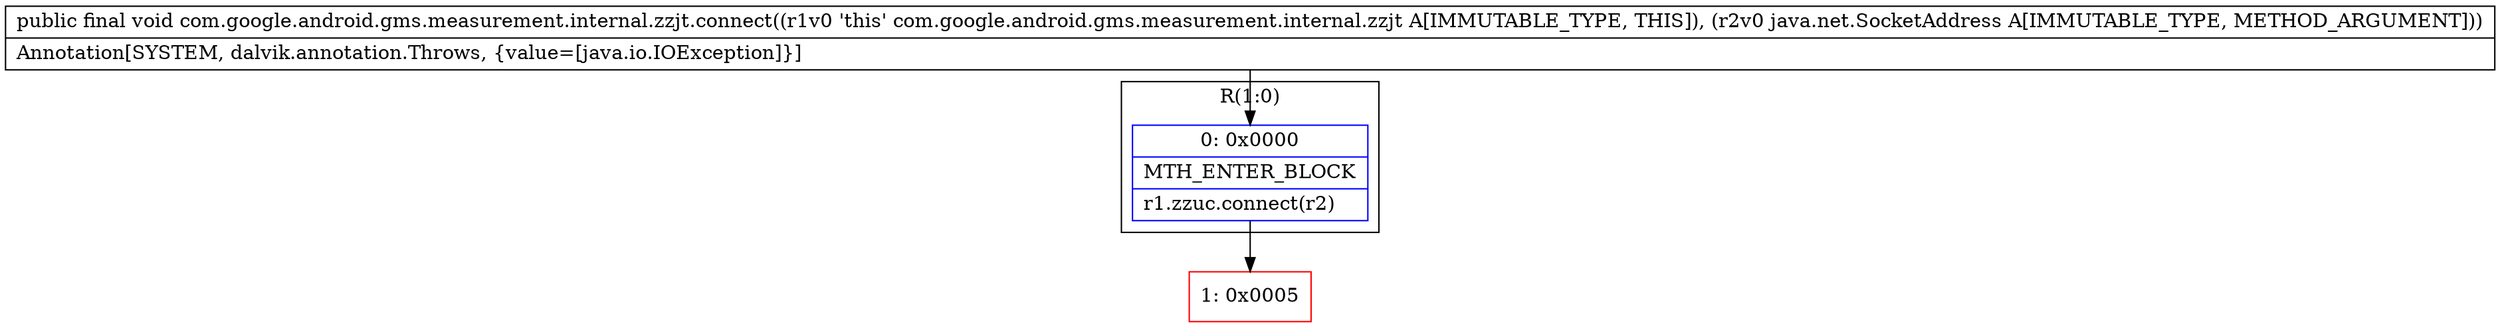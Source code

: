 digraph "CFG forcom.google.android.gms.measurement.internal.zzjt.connect(Ljava\/net\/SocketAddress;)V" {
subgraph cluster_Region_939826377 {
label = "R(1:0)";
node [shape=record,color=blue];
Node_0 [shape=record,label="{0\:\ 0x0000|MTH_ENTER_BLOCK\l|r1.zzuc.connect(r2)\l}"];
}
Node_1 [shape=record,color=red,label="{1\:\ 0x0005}"];
MethodNode[shape=record,label="{public final void com.google.android.gms.measurement.internal.zzjt.connect((r1v0 'this' com.google.android.gms.measurement.internal.zzjt A[IMMUTABLE_TYPE, THIS]), (r2v0 java.net.SocketAddress A[IMMUTABLE_TYPE, METHOD_ARGUMENT]))  | Annotation[SYSTEM, dalvik.annotation.Throws, \{value=[java.io.IOException]\}]\l}"];
MethodNode -> Node_0;
Node_0 -> Node_1;
}

